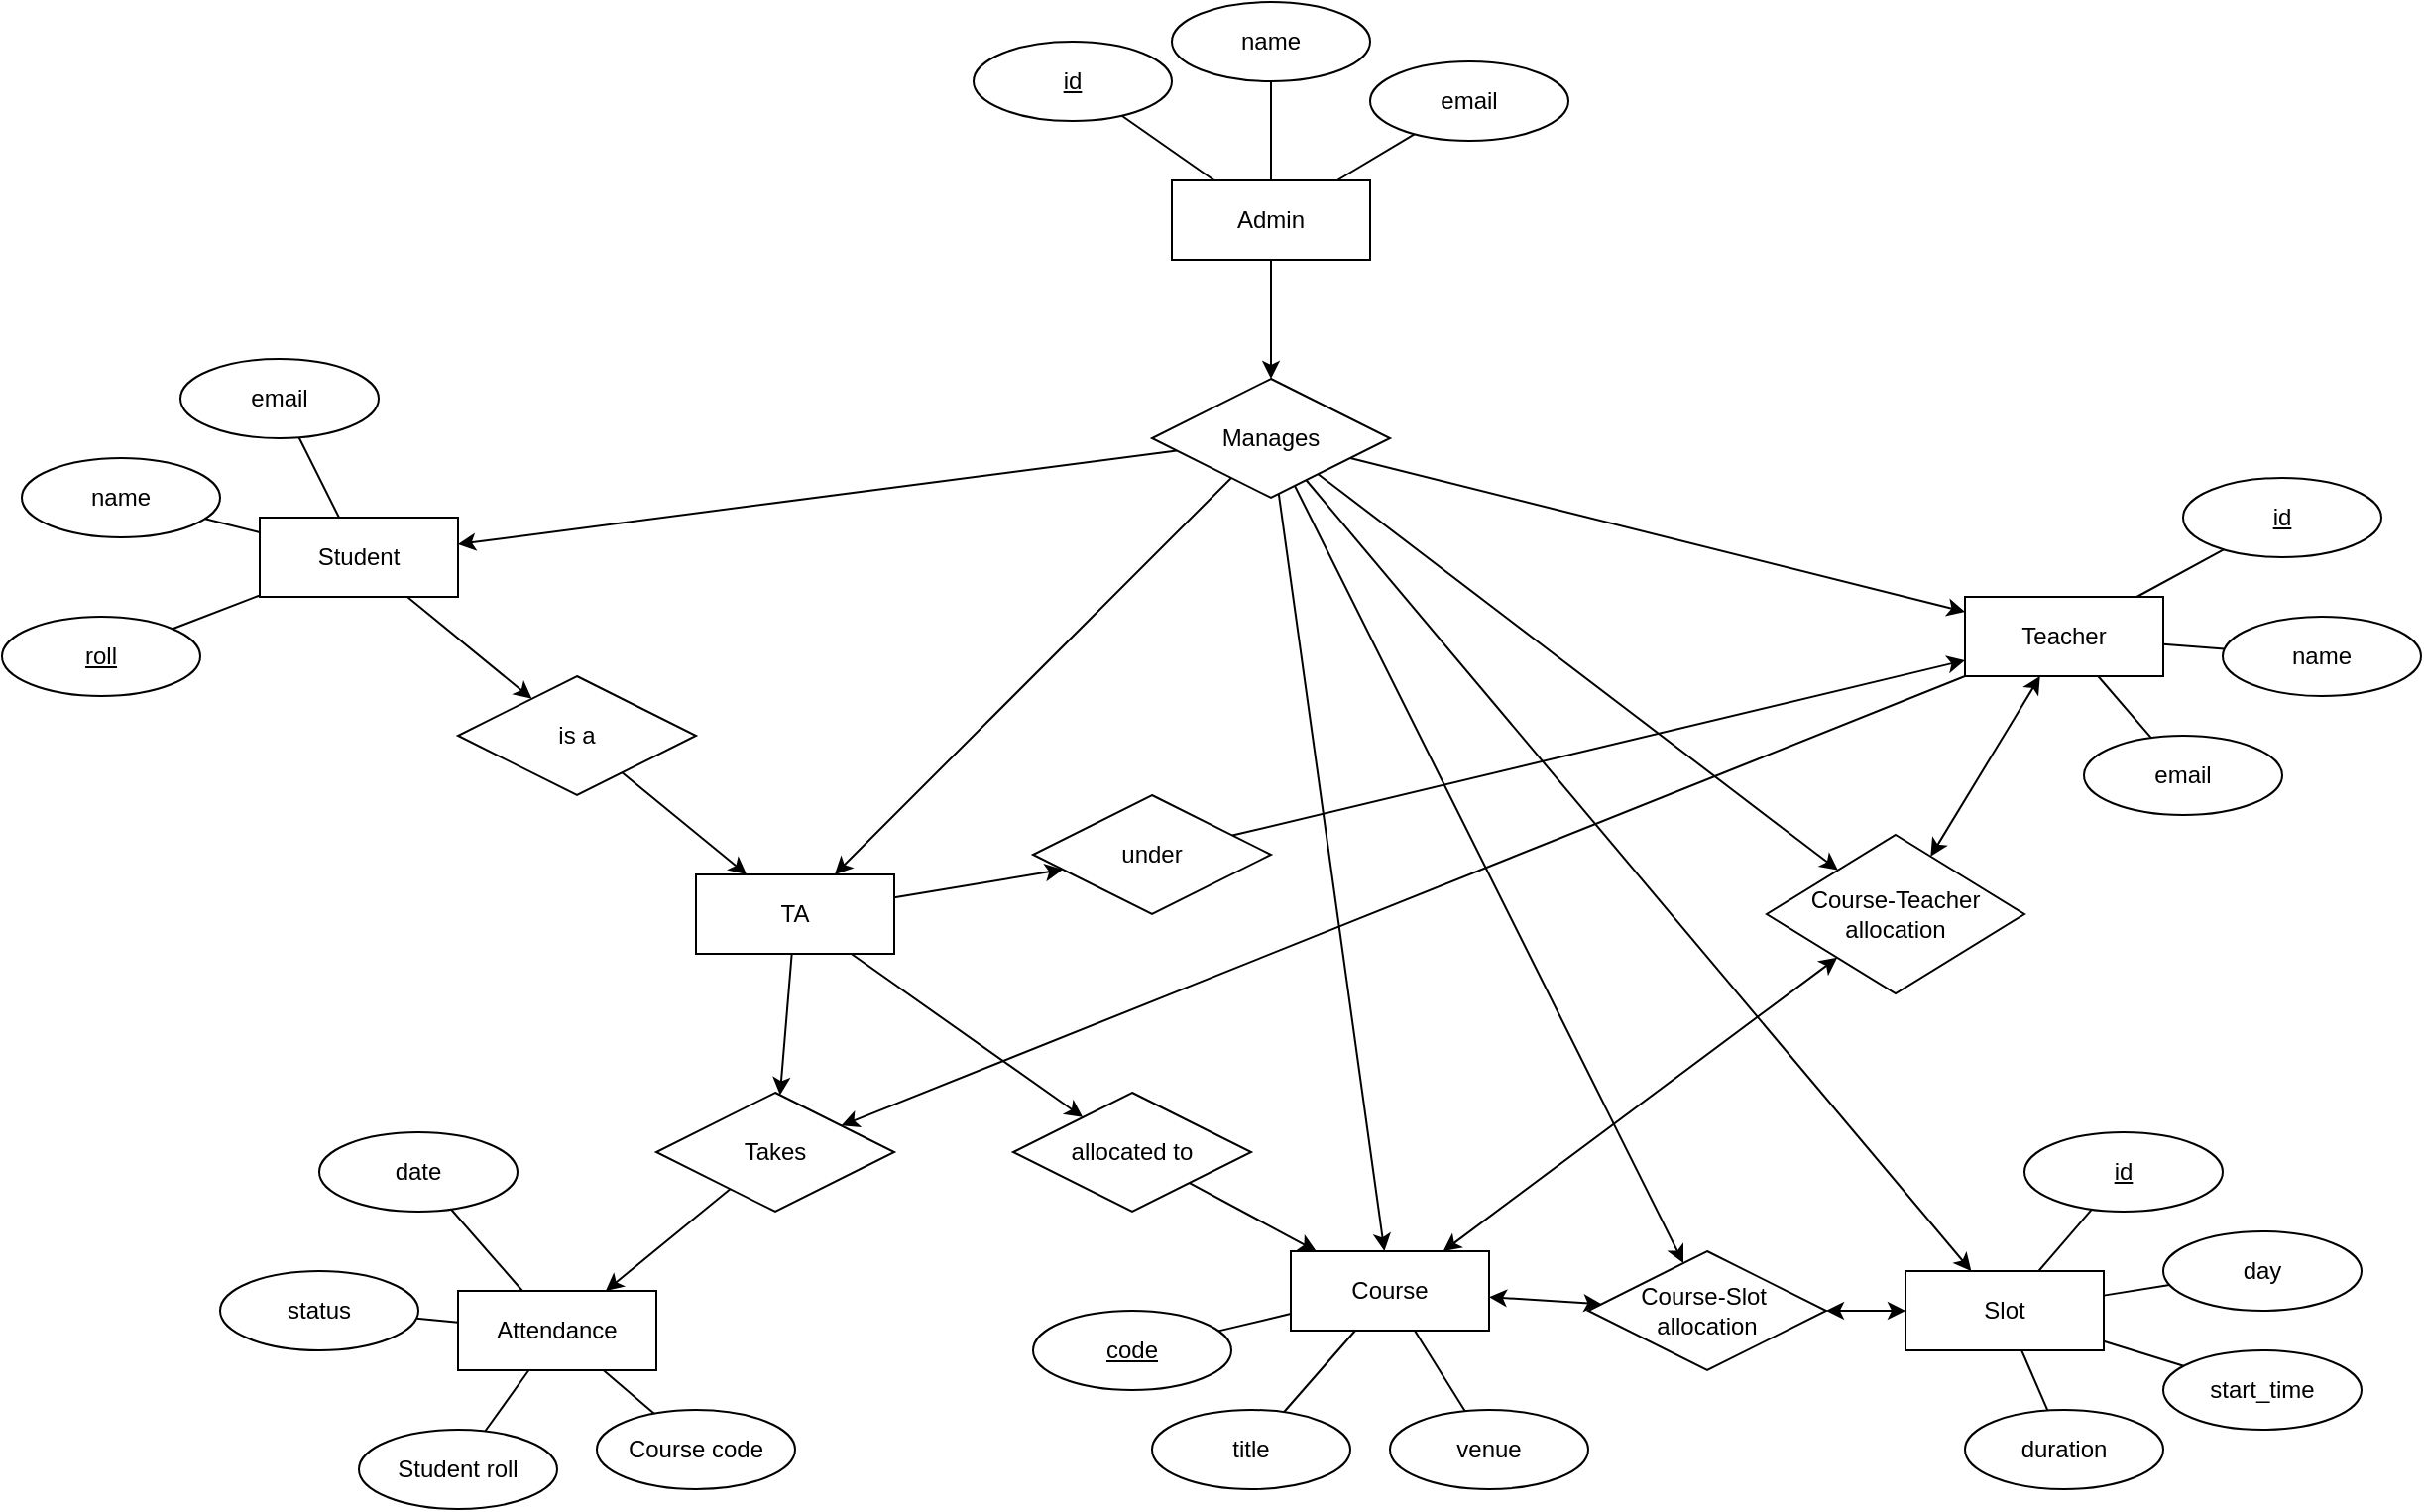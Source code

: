 <mxfile version="24.7.17" pages="4">
  <diagram id="UXm28Iad2eXcA0B2EQfo" name="ER-diagram">
    <mxGraphModel grid="1" page="1" gridSize="10" guides="1" tooltips="1" connect="1" arrows="1" fold="1" pageScale="1" pageWidth="827" pageHeight="1169" math="0" shadow="0">
      <root>
        <mxCell id="0" />
        <mxCell id="1" parent="0" />
        <mxCell id="gMCqn0ZKCh5q-1O-5gf9-12" style="edgeStyle=none;rounded=0;orthogonalLoop=1;jettySize=auto;html=1;endArrow=none;endFill=0;" edge="1" parent="1" source="gMCqn0ZKCh5q-1O-5gf9-14" target="gMCqn0ZKCh5q-1O-5gf9-16">
          <mxGeometry relative="1" as="geometry" />
        </mxCell>
        <mxCell id="gMCqn0ZKCh5q-1O-5gf9-13" style="edgeStyle=none;rounded=0;orthogonalLoop=1;jettySize=auto;html=1;endArrow=none;endFill=0;" edge="1" parent="1" source="gMCqn0ZKCh5q-1O-5gf9-14" target="gMCqn0ZKCh5q-1O-5gf9-15">
          <mxGeometry relative="1" as="geometry" />
        </mxCell>
        <mxCell id="xcv5vccEbGae1h9HTZoA-3" style="edgeStyle=none;rounded=0;orthogonalLoop=1;jettySize=auto;html=1;" edge="1" parent="1" source="gMCqn0ZKCh5q-1O-5gf9-14" target="xcv5vccEbGae1h9HTZoA-2">
          <mxGeometry relative="1" as="geometry" />
        </mxCell>
        <mxCell id="gMCqn0ZKCh5q-1O-5gf9-14" value="Student" style="whiteSpace=wrap;html=1;align=center;" vertex="1" parent="1">
          <mxGeometry x="-430" y="580" width="100" height="40" as="geometry" />
        </mxCell>
        <mxCell id="gMCqn0ZKCh5q-1O-5gf9-15" value="name" style="ellipse;whiteSpace=wrap;html=1;align=center;" vertex="1" parent="1">
          <mxGeometry x="-550" y="550" width="100" height="40" as="geometry" />
        </mxCell>
        <mxCell id="gMCqn0ZKCh5q-1O-5gf9-16" value="roll" style="ellipse;whiteSpace=wrap;html=1;align=center;fontStyle=4;" vertex="1" parent="1">
          <mxGeometry x="-560" y="630" width="100" height="40" as="geometry" />
        </mxCell>
        <mxCell id="gMCqn0ZKCh5q-1O-5gf9-17" style="edgeStyle=none;rounded=0;orthogonalLoop=1;jettySize=auto;html=1;endArrow=none;endFill=0;" edge="1" parent="1" source="gMCqn0ZKCh5q-1O-5gf9-19" target="gMCqn0ZKCh5q-1O-5gf9-21">
          <mxGeometry relative="1" as="geometry" />
        </mxCell>
        <mxCell id="gMCqn0ZKCh5q-1O-5gf9-18" style="edgeStyle=none;rounded=0;orthogonalLoop=1;jettySize=auto;html=1;endArrow=none;endFill=0;" edge="1" parent="1" source="gMCqn0ZKCh5q-1O-5gf9-19" target="gMCqn0ZKCh5q-1O-5gf9-20">
          <mxGeometry relative="1" as="geometry" />
        </mxCell>
        <mxCell id="xcv5vccEbGae1h9HTZoA-26" style="edgeStyle=none;rounded=0;orthogonalLoop=1;jettySize=auto;html=1;" edge="1" parent="1" source="gMCqn0ZKCh5q-1O-5gf9-19" target="hQcjmEB77UAn-aPjZXiU-1">
          <mxGeometry relative="1" as="geometry" />
        </mxCell>
        <mxCell id="gMCqn0ZKCh5q-1O-5gf9-19" value="Admin" style="whiteSpace=wrap;html=1;align=center;" vertex="1" parent="1">
          <mxGeometry x="30" y="410" width="100" height="40" as="geometry" />
        </mxCell>
        <mxCell id="gMCqn0ZKCh5q-1O-5gf9-20" value="name" style="ellipse;whiteSpace=wrap;html=1;align=center;" vertex="1" parent="1">
          <mxGeometry x="30" y="320" width="100" height="40" as="geometry" />
        </mxCell>
        <mxCell id="gMCqn0ZKCh5q-1O-5gf9-21" value="id" style="ellipse;whiteSpace=wrap;html=1;align=center;fontStyle=4;" vertex="1" parent="1">
          <mxGeometry x="-70" y="340" width="100" height="40" as="geometry" />
        </mxCell>
        <mxCell id="gMCqn0ZKCh5q-1O-5gf9-24" style="edgeStyle=none;rounded=0;orthogonalLoop=1;jettySize=auto;html=1;endArrow=none;endFill=0;" edge="1" parent="1" source="gMCqn0ZKCh5q-1O-5gf9-26" target="gMCqn0ZKCh5q-1O-5gf9-27">
          <mxGeometry relative="1" as="geometry" />
        </mxCell>
        <mxCell id="gMCqn0ZKCh5q-1O-5gf9-25" style="edgeStyle=none;rounded=0;orthogonalLoop=1;jettySize=auto;html=1;endArrow=none;endFill=0;" edge="1" parent="1" source="gMCqn0ZKCh5q-1O-5gf9-26" target="gMCqn0ZKCh5q-1O-5gf9-28">
          <mxGeometry relative="1" as="geometry" />
        </mxCell>
        <mxCell id="xcv5vccEbGae1h9HTZoA-22" style="edgeStyle=none;rounded=0;orthogonalLoop=1;jettySize=auto;html=1;" edge="1" parent="1" source="gMCqn0ZKCh5q-1O-5gf9-26" target="xcv5vccEbGae1h9HTZoA-20">
          <mxGeometry relative="1" as="geometry" />
        </mxCell>
        <mxCell id="gMCqn0ZKCh5q-1O-5gf9-26" value="Teacher" style="whiteSpace=wrap;html=1;align=center;" vertex="1" parent="1">
          <mxGeometry x="430" y="620" width="100" height="40" as="geometry" />
        </mxCell>
        <mxCell id="gMCqn0ZKCh5q-1O-5gf9-27" value="&lt;u&gt;id&lt;/u&gt;" style="ellipse;whiteSpace=wrap;html=1;align=center;" vertex="1" parent="1">
          <mxGeometry x="540" y="560" width="100" height="40" as="geometry" />
        </mxCell>
        <mxCell id="gMCqn0ZKCh5q-1O-5gf9-28" value="name" style="ellipse;whiteSpace=wrap;html=1;align=center;" vertex="1" parent="1">
          <mxGeometry x="560" y="630" width="100" height="40" as="geometry" />
        </mxCell>
        <mxCell id="gMCqn0ZKCh5q-1O-5gf9-33" style="edgeStyle=none;rounded=0;orthogonalLoop=1;jettySize=auto;html=1;endArrow=classic;endFill=1;startArrow=classic;startFill=1;" edge="1" parent="1" source="gMCqn0ZKCh5q-1O-5gf9-34" target="gMCqn0ZKCh5q-1O-5gf9-35">
          <mxGeometry relative="1" as="geometry" />
        </mxCell>
        <mxCell id="gMCqn0ZKCh5q-1O-5gf9-34" value="Course-Slot&amp;nbsp;&lt;div&gt;allocation&lt;/div&gt;" style="shape=rhombus;perimeter=rhombusPerimeter;whiteSpace=wrap;html=1;align=center;" vertex="1" parent="1">
          <mxGeometry x="240" y="950" width="120" height="60" as="geometry" />
        </mxCell>
        <mxCell id="gMCqn0ZKCh5q-1O-5gf9-35" value="Slot" style="whiteSpace=wrap;html=1;align=center;" vertex="1" parent="1">
          <mxGeometry x="400" y="960" width="100" height="40" as="geometry" />
        </mxCell>
        <mxCell id="gMCqn0ZKCh5q-1O-5gf9-36" style="edgeStyle=none;rounded=0;orthogonalLoop=1;jettySize=auto;html=1;endArrow=none;endFill=0;" edge="1" parent="1" source="gMCqn0ZKCh5q-1O-5gf9-37" target="gMCqn0ZKCh5q-1O-5gf9-35">
          <mxGeometry relative="1" as="geometry" />
        </mxCell>
        <mxCell id="gMCqn0ZKCh5q-1O-5gf9-37" value="day" style="ellipse;whiteSpace=wrap;html=1;align=center;" vertex="1" parent="1">
          <mxGeometry x="530" y="940" width="100" height="40" as="geometry" />
        </mxCell>
        <mxCell id="gMCqn0ZKCh5q-1O-5gf9-38" style="edgeStyle=none;rounded=0;orthogonalLoop=1;jettySize=auto;html=1;endArrow=none;endFill=0;" edge="1" parent="1" source="gMCqn0ZKCh5q-1O-5gf9-39" target="gMCqn0ZKCh5q-1O-5gf9-35">
          <mxGeometry relative="1" as="geometry" />
        </mxCell>
        <mxCell id="gMCqn0ZKCh5q-1O-5gf9-39" value="start_time" style="ellipse;whiteSpace=wrap;html=1;align=center;" vertex="1" parent="1">
          <mxGeometry x="530" y="1000" width="100" height="40" as="geometry" />
        </mxCell>
        <mxCell id="gMCqn0ZKCh5q-1O-5gf9-40" style="edgeStyle=none;rounded=0;orthogonalLoop=1;jettySize=auto;html=1;endArrow=none;endFill=0;" edge="1" parent="1" source="gMCqn0ZKCh5q-1O-5gf9-41" target="gMCqn0ZKCh5q-1O-5gf9-35">
          <mxGeometry relative="1" as="geometry" />
        </mxCell>
        <mxCell id="gMCqn0ZKCh5q-1O-5gf9-41" value="id" style="ellipse;whiteSpace=wrap;html=1;align=center;fontStyle=4;" vertex="1" parent="1">
          <mxGeometry x="460" y="890" width="100" height="40" as="geometry" />
        </mxCell>
        <mxCell id="gMCqn0ZKCh5q-1O-5gf9-42" style="edgeStyle=none;rounded=0;orthogonalLoop=1;jettySize=auto;html=1;endArrow=none;endFill=0;" edge="1" parent="1" source="gMCqn0ZKCh5q-1O-5gf9-43" target="gMCqn0ZKCh5q-1O-5gf9-35">
          <mxGeometry relative="1" as="geometry" />
        </mxCell>
        <mxCell id="gMCqn0ZKCh5q-1O-5gf9-43" value="duration" style="ellipse;whiteSpace=wrap;html=1;align=center;" vertex="1" parent="1">
          <mxGeometry x="430" y="1030" width="100" height="40" as="geometry" />
        </mxCell>
        <mxCell id="gMCqn0ZKCh5q-1O-5gf9-44" style="edgeStyle=none;rounded=0;orthogonalLoop=1;jettySize=auto;html=1;endArrow=classic;endFill=1;startArrow=classic;startFill=1;" edge="1" parent="1" source="gMCqn0ZKCh5q-1O-5gf9-46" target="gMCqn0ZKCh5q-1O-5gf9-34">
          <mxGeometry relative="1" as="geometry" />
        </mxCell>
        <mxCell id="gMCqn0ZKCh5q-1O-5gf9-45" style="edgeStyle=none;rounded=0;orthogonalLoop=1;jettySize=auto;html=1;endArrow=classic;endFill=1;startArrow=classic;startFill=1;" edge="1" parent="1" source="gMCqn0ZKCh5q-1O-5gf9-46" target="gMCqn0ZKCh5q-1O-5gf9-58">
          <mxGeometry relative="1" as="geometry" />
        </mxCell>
        <mxCell id="gMCqn0ZKCh5q-1O-5gf9-46" value="Course" style="whiteSpace=wrap;html=1;align=center;" vertex="1" parent="1">
          <mxGeometry x="90" y="950" width="100" height="40" as="geometry" />
        </mxCell>
        <mxCell id="gMCqn0ZKCh5q-1O-5gf9-47" style="edgeStyle=none;rounded=0;orthogonalLoop=1;jettySize=auto;html=1;endArrow=none;endFill=0;" edge="1" parent="1" source="gMCqn0ZKCh5q-1O-5gf9-48" target="gMCqn0ZKCh5q-1O-5gf9-46">
          <mxGeometry relative="1" as="geometry" />
        </mxCell>
        <mxCell id="gMCqn0ZKCh5q-1O-5gf9-48" value="&lt;u&gt;code&lt;/u&gt;" style="ellipse;whiteSpace=wrap;html=1;align=center;" vertex="1" parent="1">
          <mxGeometry x="-40" y="980" width="100" height="40" as="geometry" />
        </mxCell>
        <mxCell id="gMCqn0ZKCh5q-1O-5gf9-49" style="edgeStyle=none;rounded=0;orthogonalLoop=1;jettySize=auto;html=1;endArrow=none;endFill=0;" edge="1" parent="1" source="gMCqn0ZKCh5q-1O-5gf9-50" target="gMCqn0ZKCh5q-1O-5gf9-46">
          <mxGeometry relative="1" as="geometry" />
        </mxCell>
        <mxCell id="gMCqn0ZKCh5q-1O-5gf9-50" value="title" style="ellipse;whiteSpace=wrap;html=1;align=center;" vertex="1" parent="1">
          <mxGeometry x="20" y="1030" width="100" height="40" as="geometry" />
        </mxCell>
        <mxCell id="gMCqn0ZKCh5q-1O-5gf9-55" style="edgeStyle=none;rounded=0;orthogonalLoop=1;jettySize=auto;html=1;endArrow=none;endFill=0;" edge="1" parent="1" source="gMCqn0ZKCh5q-1O-5gf9-56" target="gMCqn0ZKCh5q-1O-5gf9-46">
          <mxGeometry relative="1" as="geometry" />
        </mxCell>
        <mxCell id="gMCqn0ZKCh5q-1O-5gf9-56" value="venue" style="ellipse;whiteSpace=wrap;html=1;align=center;" vertex="1" parent="1">
          <mxGeometry x="140" y="1030" width="100" height="40" as="geometry" />
        </mxCell>
        <mxCell id="gMCqn0ZKCh5q-1O-5gf9-57" style="edgeStyle=none;rounded=0;orthogonalLoop=1;jettySize=auto;html=1;endArrow=classic;endFill=1;startArrow=classic;startFill=1;" edge="1" parent="1" source="gMCqn0ZKCh5q-1O-5gf9-58" target="gMCqn0ZKCh5q-1O-5gf9-26">
          <mxGeometry relative="1" as="geometry" />
        </mxCell>
        <mxCell id="gMCqn0ZKCh5q-1O-5gf9-58" value="Course-Teacher&lt;div&gt;allocation&lt;/div&gt;" style="shape=rhombus;perimeter=rhombusPerimeter;whiteSpace=wrap;html=1;align=center;" vertex="1" parent="1">
          <mxGeometry x="330" y="740" width="130" height="80" as="geometry" />
        </mxCell>
        <mxCell id="xcv5vccEbGae1h9HTZoA-13" style="edgeStyle=none;rounded=0;orthogonalLoop=1;jettySize=auto;html=1;endArrow=none;endFill=0;" edge="1" parent="1" source="gMCqn0ZKCh5q-1O-5gf9-64" target="xcv5vccEbGae1h9HTZoA-11">
          <mxGeometry relative="1" as="geometry" />
        </mxCell>
        <mxCell id="gMCqn0ZKCh5q-1O-5gf9-64" value="date" style="ellipse;whiteSpace=wrap;html=1;align=center;" vertex="1" parent="1">
          <mxGeometry x="-400" y="890" width="100" height="40" as="geometry" />
        </mxCell>
        <mxCell id="xcv5vccEbGae1h9HTZoA-14" style="edgeStyle=none;rounded=0;orthogonalLoop=1;jettySize=auto;html=1;endArrow=none;endFill=0;" edge="1" parent="1" source="gMCqn0ZKCh5q-1O-5gf9-66" target="xcv5vccEbGae1h9HTZoA-11">
          <mxGeometry relative="1" as="geometry" />
        </mxCell>
        <mxCell id="gMCqn0ZKCh5q-1O-5gf9-66" value="status" style="ellipse;whiteSpace=wrap;html=1;align=center;" vertex="1" parent="1">
          <mxGeometry x="-450" y="960" width="100" height="40" as="geometry" />
        </mxCell>
        <mxCell id="xcv5vccEbGae1h9HTZoA-27" style="edgeStyle=none;rounded=0;orthogonalLoop=1;jettySize=auto;html=1;" edge="1" parent="1" source="hQcjmEB77UAn-aPjZXiU-1" target="xcv5vccEbGae1h9HTZoA-1">
          <mxGeometry relative="1" as="geometry" />
        </mxCell>
        <mxCell id="xcv5vccEbGae1h9HTZoA-28" style="edgeStyle=none;rounded=0;orthogonalLoop=1;jettySize=auto;html=1;" edge="1" parent="1" source="hQcjmEB77UAn-aPjZXiU-1" target="gMCqn0ZKCh5q-1O-5gf9-26">
          <mxGeometry relative="1" as="geometry" />
        </mxCell>
        <mxCell id="xcv5vccEbGae1h9HTZoA-29" style="edgeStyle=none;rounded=0;orthogonalLoop=1;jettySize=auto;html=1;" edge="1" parent="1" source="hQcjmEB77UAn-aPjZXiU-1" target="gMCqn0ZKCh5q-1O-5gf9-46">
          <mxGeometry relative="1" as="geometry" />
        </mxCell>
        <mxCell id="xcv5vccEbGae1h9HTZoA-30" style="edgeStyle=none;rounded=0;orthogonalLoop=1;jettySize=auto;html=1;" edge="1" parent="1" source="hQcjmEB77UAn-aPjZXiU-1" target="gMCqn0ZKCh5q-1O-5gf9-58">
          <mxGeometry relative="1" as="geometry" />
        </mxCell>
        <mxCell id="xcv5vccEbGae1h9HTZoA-31" style="edgeStyle=none;rounded=0;orthogonalLoop=1;jettySize=auto;html=1;" edge="1" parent="1" source="hQcjmEB77UAn-aPjZXiU-1" target="gMCqn0ZKCh5q-1O-5gf9-34">
          <mxGeometry relative="1" as="geometry" />
        </mxCell>
        <mxCell id="xcv5vccEbGae1h9HTZoA-45" style="edgeStyle=none;rounded=0;orthogonalLoop=1;jettySize=auto;html=1;" edge="1" parent="1" source="hQcjmEB77UAn-aPjZXiU-1" target="gMCqn0ZKCh5q-1O-5gf9-14">
          <mxGeometry relative="1" as="geometry" />
        </mxCell>
        <mxCell id="a3zLzVwmmIowsQ7S3fDf-1" style="edgeStyle=none;rounded=0;orthogonalLoop=1;jettySize=auto;html=1;" edge="1" parent="1" source="hQcjmEB77UAn-aPjZXiU-1" target="gMCqn0ZKCh5q-1O-5gf9-35">
          <mxGeometry relative="1" as="geometry" />
        </mxCell>
        <mxCell id="hQcjmEB77UAn-aPjZXiU-1" value="Manages" style="shape=rhombus;perimeter=rhombusPerimeter;whiteSpace=wrap;html=1;align=center;" vertex="1" parent="1">
          <mxGeometry x="20" y="510" width="120" height="60" as="geometry" />
        </mxCell>
        <mxCell id="hQcjmEB77UAn-aPjZXiU-13" style="edgeStyle=none;rounded=0;orthogonalLoop=1;jettySize=auto;html=1;endArrow=none;endFill=0;" edge="1" parent="1" source="hQcjmEB77UAn-aPjZXiU-12" target="gMCqn0ZKCh5q-1O-5gf9-14">
          <mxGeometry relative="1" as="geometry" />
        </mxCell>
        <mxCell id="hQcjmEB77UAn-aPjZXiU-12" value="email" style="ellipse;whiteSpace=wrap;html=1;align=center;" vertex="1" parent="1">
          <mxGeometry x="-470" y="500" width="100" height="40" as="geometry" />
        </mxCell>
        <mxCell id="hQcjmEB77UAn-aPjZXiU-15" style="edgeStyle=none;rounded=0;orthogonalLoop=1;jettySize=auto;html=1;endArrow=none;endFill=0;" edge="1" parent="1" source="hQcjmEB77UAn-aPjZXiU-14" target="gMCqn0ZKCh5q-1O-5gf9-19">
          <mxGeometry relative="1" as="geometry" />
        </mxCell>
        <mxCell id="hQcjmEB77UAn-aPjZXiU-14" value="email" style="ellipse;whiteSpace=wrap;html=1;align=center;" vertex="1" parent="1">
          <mxGeometry x="130" y="350" width="100" height="40" as="geometry" />
        </mxCell>
        <mxCell id="hQcjmEB77UAn-aPjZXiU-18" style="edgeStyle=none;rounded=0;orthogonalLoop=1;jettySize=auto;html=1;endArrow=none;endFill=0;" edge="1" parent="1" source="hQcjmEB77UAn-aPjZXiU-16" target="gMCqn0ZKCh5q-1O-5gf9-26">
          <mxGeometry relative="1" as="geometry" />
        </mxCell>
        <mxCell id="hQcjmEB77UAn-aPjZXiU-16" value="email" style="ellipse;whiteSpace=wrap;html=1;align=center;" vertex="1" parent="1">
          <mxGeometry x="490" y="690" width="100" height="40" as="geometry" />
        </mxCell>
        <mxCell id="xcv5vccEbGae1h9HTZoA-6" style="edgeStyle=none;rounded=0;orthogonalLoop=1;jettySize=auto;html=1;" edge="1" parent="1" source="xcv5vccEbGae1h9HTZoA-1" target="xcv5vccEbGae1h9HTZoA-5">
          <mxGeometry relative="1" as="geometry" />
        </mxCell>
        <mxCell id="xcv5vccEbGae1h9HTZoA-9" style="edgeStyle=none;rounded=0;orthogonalLoop=1;jettySize=auto;html=1;" edge="1" parent="1" source="xcv5vccEbGae1h9HTZoA-1" target="xcv5vccEbGae1h9HTZoA-8">
          <mxGeometry relative="1" as="geometry" />
        </mxCell>
        <mxCell id="xcv5vccEbGae1h9HTZoA-24" style="edgeStyle=none;rounded=0;orthogonalLoop=1;jettySize=auto;html=1;" edge="1" parent="1" source="xcv5vccEbGae1h9HTZoA-1" target="xcv5vccEbGae1h9HTZoA-20">
          <mxGeometry relative="1" as="geometry" />
        </mxCell>
        <mxCell id="xcv5vccEbGae1h9HTZoA-1" value="TA" style="whiteSpace=wrap;html=1;align=center;" vertex="1" parent="1">
          <mxGeometry x="-210" y="760" width="100" height="40" as="geometry" />
        </mxCell>
        <mxCell id="xcv5vccEbGae1h9HTZoA-4" style="edgeStyle=none;rounded=0;orthogonalLoop=1;jettySize=auto;html=1;" edge="1" parent="1" source="xcv5vccEbGae1h9HTZoA-2" target="xcv5vccEbGae1h9HTZoA-1">
          <mxGeometry relative="1" as="geometry" />
        </mxCell>
        <mxCell id="xcv5vccEbGae1h9HTZoA-2" value="is a" style="shape=rhombus;perimeter=rhombusPerimeter;whiteSpace=wrap;html=1;align=center;" vertex="1" parent="1">
          <mxGeometry x="-330" y="660" width="120" height="60" as="geometry" />
        </mxCell>
        <mxCell id="xcv5vccEbGae1h9HTZoA-7" style="edgeStyle=none;rounded=0;orthogonalLoop=1;jettySize=auto;html=1;" edge="1" parent="1" source="xcv5vccEbGae1h9HTZoA-5" target="gMCqn0ZKCh5q-1O-5gf9-46">
          <mxGeometry relative="1" as="geometry" />
        </mxCell>
        <mxCell id="xcv5vccEbGae1h9HTZoA-5" value="allocated to" style="shape=rhombus;perimeter=rhombusPerimeter;whiteSpace=wrap;html=1;align=center;" vertex="1" parent="1">
          <mxGeometry x="-50" y="870" width="120" height="60" as="geometry" />
        </mxCell>
        <mxCell id="xcv5vccEbGae1h9HTZoA-10" style="edgeStyle=none;rounded=0;orthogonalLoop=1;jettySize=auto;html=1;" edge="1" parent="1" source="xcv5vccEbGae1h9HTZoA-8" target="gMCqn0ZKCh5q-1O-5gf9-26">
          <mxGeometry relative="1" as="geometry" />
        </mxCell>
        <mxCell id="xcv5vccEbGae1h9HTZoA-8" value="under" style="shape=rhombus;perimeter=rhombusPerimeter;whiteSpace=wrap;html=1;align=center;" vertex="1" parent="1">
          <mxGeometry x="-40" y="720" width="120" height="60" as="geometry" />
        </mxCell>
        <mxCell id="xcv5vccEbGae1h9HTZoA-11" value="Attendance" style="whiteSpace=wrap;html=1;align=center;" vertex="1" parent="1">
          <mxGeometry x="-330" y="970" width="100" height="40" as="geometry" />
        </mxCell>
        <mxCell id="xcv5vccEbGae1h9HTZoA-18" style="edgeStyle=none;rounded=0;orthogonalLoop=1;jettySize=auto;html=1;endArrow=none;endFill=0;" edge="1" parent="1" source="xcv5vccEbGae1h9HTZoA-16" target="xcv5vccEbGae1h9HTZoA-11">
          <mxGeometry relative="1" as="geometry" />
        </mxCell>
        <mxCell id="xcv5vccEbGae1h9HTZoA-16" value="Student roll" style="ellipse;whiteSpace=wrap;html=1;align=center;" vertex="1" parent="1">
          <mxGeometry x="-380" y="1040" width="100" height="40" as="geometry" />
        </mxCell>
        <mxCell id="xcv5vccEbGae1h9HTZoA-19" style="edgeStyle=none;rounded=0;orthogonalLoop=1;jettySize=auto;html=1;endArrow=none;endFill=0;" edge="1" parent="1" source="xcv5vccEbGae1h9HTZoA-17" target="xcv5vccEbGae1h9HTZoA-11">
          <mxGeometry relative="1" as="geometry" />
        </mxCell>
        <mxCell id="xcv5vccEbGae1h9HTZoA-17" value="Course code" style="ellipse;whiteSpace=wrap;html=1;align=center;" vertex="1" parent="1">
          <mxGeometry x="-260" y="1030" width="100" height="40" as="geometry" />
        </mxCell>
        <mxCell id="xcv5vccEbGae1h9HTZoA-23" style="edgeStyle=none;rounded=0;orthogonalLoop=1;jettySize=auto;html=1;" edge="1" parent="1" source="xcv5vccEbGae1h9HTZoA-20" target="xcv5vccEbGae1h9HTZoA-11">
          <mxGeometry relative="1" as="geometry" />
        </mxCell>
        <mxCell id="xcv5vccEbGae1h9HTZoA-20" value="Takes" style="shape=rhombus;perimeter=rhombusPerimeter;whiteSpace=wrap;html=1;align=center;" vertex="1" parent="1">
          <mxGeometry x="-230" y="870" width="120" height="60" as="geometry" />
        </mxCell>
      </root>
    </mxGraphModel>
  </diagram>
  <diagram id="aZmfU6hKhAqIojmSxbfV" name="Tables and Relationships">
    <mxGraphModel grid="1" page="1" gridSize="10" guides="1" tooltips="1" connect="1" arrows="1" fold="1" pageScale="1" pageWidth="827" pageHeight="1169" math="0" shadow="0">
      <root>
        <mxCell id="0" />
        <mxCell id="1" parent="0" />
        <mxCell id="DrxU2fnHpQ_wCjhpFO4v-2" value="Instructor(id*, name)" style="text;html=1;align=center;verticalAlign=middle;resizable=0;points=[];autosize=1;strokeColor=#9673a6;fillColor=#e1d5e7;" vertex="1" parent="1">
          <mxGeometry x="810" y="80" width="130" height="30" as="geometry" />
        </mxCell>
        <mxCell id="DrxU2fnHpQ_wCjhpFO4v-1" value="Student(roll*, name)" style="text;html=1;align=center;verticalAlign=middle;resizable=0;points=[];autosize=1;strokeColor=#9673a6;fillColor=#e1d5e7;" vertex="1" parent="1">
          <mxGeometry x="60" y="80" width="130" height="30" as="geometry" />
        </mxCell>
        <mxCell id="DrxU2fnHpQ_wCjhpFO4v-3" value="Admin(id*, name)" style="text;html=1;align=center;verticalAlign=middle;resizable=0;points=[];autosize=1;strokeColor=#9673a6;fillColor=#e1d5e7;" vertex="1" parent="1">
          <mxGeometry x="470" width="120" height="30" as="geometry" />
        </mxCell>
        <mxCell id="DrxU2fnHpQ_wCjhpFO4v-4" value="Course(code*, name, credits, type, venue)" style="text;html=1;align=center;verticalAlign=middle;resizable=0;points=[];autosize=1;strokeColor=#9673a6;fillColor=#e1d5e7;" vertex="1" parent="1">
          <mxGeometry x="250" y="80" width="250" height="30" as="geometry" />
        </mxCell>
        <mxCell id="DrxU2fnHpQ_wCjhpFO4v-16" style="edgeStyle=none;rounded=0;orthogonalLoop=1;jettySize=auto;html=1;exitX=0.808;exitY=0.009;exitDx=0;exitDy=0;exitPerimeter=0;entryX=0.189;entryY=0.962;entryDx=0;entryDy=0;entryPerimeter=0;" edge="1" parent="1" source="DrxU2fnHpQ_wCjhpFO4v-9" target="DrxU2fnHpQ_wCjhpFO4v-10">
          <mxGeometry relative="1" as="geometry" />
        </mxCell>
        <mxCell id="DrxU2fnHpQ_wCjhpFO4v-9" value="Course-Slot(Course.code, Slot.id)" style="text;html=1;align=center;verticalAlign=middle;resizable=0;points=[];autosize=1;strokeColor=#9673a6;fillColor=#e1d5e7;" vertex="1" parent="1">
          <mxGeometry x="430" y="180" width="200" height="30" as="geometry" />
        </mxCell>
        <mxCell id="DrxU2fnHpQ_wCjhpFO4v-10" value="Slot(id*, day, start_time, duration)" style="text;html=1;align=center;verticalAlign=middle;resizable=0;points=[];autosize=1;strokeColor=#9673a6;fillColor=#e1d5e7;" vertex="1" parent="1">
          <mxGeometry x="540" y="80" width="200" height="30" as="geometry" />
        </mxCell>
        <mxCell id="DrxU2fnHpQ_wCjhpFO4v-19" style="edgeStyle=orthogonalEdgeStyle;curved=1;rounded=0;orthogonalLoop=1;jettySize=auto;html=1;entryX=0.265;entryY=0.964;entryDx=0;entryDy=0;entryPerimeter=0;" edge="1" parent="1" source="DrxU2fnHpQ_wCjhpFO4v-11" target="DrxU2fnHpQ_wCjhpFO4v-4">
          <mxGeometry relative="1" as="geometry">
            <mxPoint x="310" y="120" as="targetPoint" />
            <Array as="points">
              <mxPoint x="580" y="230" />
              <mxPoint x="316" y="230" />
            </Array>
          </mxGeometry>
        </mxCell>
        <mxCell id="DrxU2fnHpQ_wCjhpFO4v-11" value="Course-Instructor(Course.code, Instructor,id)" style="text;html=1;align=center;verticalAlign=middle;resizable=0;points=[];autosize=1;strokeColor=#9673a6;fillColor=#e1d5e7;" vertex="1" parent="1">
          <mxGeometry x="450" y="290" width="260" height="30" as="geometry" />
        </mxCell>
        <mxCell id="DrxU2fnHpQ_wCjhpFO4v-12" value="TA(Student.roll, Course.code)" style="text;html=1;align=center;verticalAlign=middle;resizable=0;points=[];autosize=1;strokeColor=#9673a6;fillColor=#e1d5e7;" vertex="1" parent="1">
          <mxGeometry x="150" y="190" width="180" height="30" as="geometry" />
        </mxCell>
        <mxCell id="DrxU2fnHpQ_wCjhpFO4v-13" style="edgeStyle=none;rounded=0;orthogonalLoop=1;jettySize=auto;html=1;entryX=0.367;entryY=0.939;entryDx=0;entryDy=0;entryPerimeter=0;exitX=0.344;exitY=0.009;exitDx=0;exitDy=0;exitPerimeter=0;curved=0;strokeColor=default;" edge="1" parent="1" source="DrxU2fnHpQ_wCjhpFO4v-12" target="DrxU2fnHpQ_wCjhpFO4v-1">
          <mxGeometry relative="1" as="geometry" />
        </mxCell>
        <mxCell id="DrxU2fnHpQ_wCjhpFO4v-14" style="edgeStyle=none;rounded=0;orthogonalLoop=1;jettySize=auto;html=1;entryX=0.243;entryY=0.92;entryDx=0;entryDy=0;entryPerimeter=0;exitX=0.615;exitY=0.024;exitDx=0;exitDy=0;exitPerimeter=0;" edge="1" parent="1" source="DrxU2fnHpQ_wCjhpFO4v-12" target="DrxU2fnHpQ_wCjhpFO4v-4">
          <mxGeometry relative="1" as="geometry" />
        </mxCell>
        <mxCell id="DrxU2fnHpQ_wCjhpFO4v-15" style="edgeStyle=none;rounded=0;orthogonalLoop=1;jettySize=auto;html=1;entryX=0.274;entryY=0.931;entryDx=0;entryDy=0;entryPerimeter=0;exitX=0.46;exitY=0.071;exitDx=0;exitDy=0;exitPerimeter=0;" edge="1" parent="1" source="DrxU2fnHpQ_wCjhpFO4v-9" target="DrxU2fnHpQ_wCjhpFO4v-4">
          <mxGeometry relative="1" as="geometry" />
        </mxCell>
        <mxCell id="DrxU2fnHpQ_wCjhpFO4v-17" style="edgeStyle=none;rounded=0;orthogonalLoop=1;jettySize=auto;html=1;entryX=0.517;entryY=1.045;entryDx=0;entryDy=0;entryPerimeter=0;exitX=0.706;exitY=0.011;exitDx=0;exitDy=0;exitPerimeter=0;" edge="1" parent="1" source="DrxU2fnHpQ_wCjhpFO4v-11" target="DrxU2fnHpQ_wCjhpFO4v-2">
          <mxGeometry relative="1" as="geometry" />
        </mxCell>
        <mxCell id="ezdj40X-_xkWQXysLPTe-1" value="Attendance(Student.roll, Course.code, date, status)&amp;nbsp;" style="text;html=1;align=center;verticalAlign=middle;resizable=0;points=[];autosize=1;strokeColor=#9673a6;fillColor=#e1d5e7;" vertex="1" parent="1">
          <mxGeometry x="-20" y="290" width="300" height="30" as="geometry" />
        </mxCell>
        <mxCell id="MV0qqRyAMuuYv8loY9TE-7" style="edgeStyle=none;rounded=0;orthogonalLoop=1;jettySize=auto;html=1;entryX=0.358;entryY=0.883;entryDx=0;entryDy=0;entryPerimeter=0;exitX=0.271;exitY=0.067;exitDx=0;exitDy=0;exitPerimeter=0;" edge="1" parent="1" source="ezdj40X-_xkWQXysLPTe-1" target="DrxU2fnHpQ_wCjhpFO4v-1">
          <mxGeometry relative="1" as="geometry" />
        </mxCell>
        <mxCell id="MV0qqRyAMuuYv8loY9TE-8" style="edgeStyle=orthogonalEdgeStyle;rounded=0;orthogonalLoop=1;jettySize=auto;html=1;entryX=0.267;entryY=0.9;entryDx=0;entryDy=0;entryPerimeter=0;curved=1;" edge="1" parent="1" source="ezdj40X-_xkWQXysLPTe-1" target="DrxU2fnHpQ_wCjhpFO4v-4">
          <mxGeometry relative="1" as="geometry">
            <Array as="points">
              <mxPoint x="130" y="150" />
              <mxPoint x="317" y="150" />
            </Array>
          </mxGeometry>
        </mxCell>
      </root>
    </mxGraphModel>
  </diagram>
  <diagram id="1b7Vs0xkP5dX_UlJRibz" name="ER diagram old 1">
    <mxGraphModel grid="1" page="1" gridSize="10" guides="1" tooltips="1" connect="1" arrows="1" fold="1" pageScale="1" pageWidth="827" pageHeight="1169" math="0" shadow="0">
      <root>
        <mxCell id="0" />
        <mxCell id="1" parent="0" />
        <mxCell id="PN0choiJn-XdrMSy77ti-1" style="edgeStyle=none;rounded=0;orthogonalLoop=1;jettySize=auto;html=1;entryX=0;entryY=0.5;entryDx=0;entryDy=0;" edge="1" parent="1" source="PN0choiJn-XdrMSy77ti-2" target="PN0choiJn-XdrMSy77ti-8">
          <mxGeometry relative="1" as="geometry" />
        </mxCell>
        <mxCell id="PN0choiJn-XdrMSy77ti-2" value="Student" style="rounded=0;whiteSpace=wrap;html=1;" vertex="1" parent="1">
          <mxGeometry x="510" y="550" width="120" height="60" as="geometry" />
        </mxCell>
        <mxCell id="PN0choiJn-XdrMSy77ti-3" style="rounded=0;orthogonalLoop=1;jettySize=auto;html=1;" edge="1" parent="1" source="PN0choiJn-XdrMSy77ti-4" target="PN0choiJn-XdrMSy77ti-2">
          <mxGeometry relative="1" as="geometry" />
        </mxCell>
        <mxCell id="PN0choiJn-XdrMSy77ti-4" value="&lt;u&gt;Roll_no&lt;/u&gt;" style="ellipse;whiteSpace=wrap;html=1;" vertex="1" parent="1">
          <mxGeometry x="430" y="410" width="120" height="80" as="geometry" />
        </mxCell>
        <mxCell id="PN0choiJn-XdrMSy77ti-5" style="rounded=0;orthogonalLoop=1;jettySize=auto;html=1;entryX=0.5;entryY=0;entryDx=0;entryDy=0;" edge="1" parent="1" source="PN0choiJn-XdrMSy77ti-6" target="PN0choiJn-XdrMSy77ti-2">
          <mxGeometry relative="1" as="geometry" />
        </mxCell>
        <mxCell id="PN0choiJn-XdrMSy77ti-6" value="Name" style="ellipse;whiteSpace=wrap;html=1;" vertex="1" parent="1">
          <mxGeometry x="590" y="410" width="120" height="80" as="geometry" />
        </mxCell>
        <mxCell id="PN0choiJn-XdrMSy77ti-7" style="edgeStyle=none;rounded=0;orthogonalLoop=1;jettySize=auto;html=1;entryX=0;entryY=0.5;entryDx=0;entryDy=0;" edge="1" parent="1" source="PN0choiJn-XdrMSy77ti-8" target="PN0choiJn-XdrMSy77ti-9">
          <mxGeometry relative="1" as="geometry" />
        </mxCell>
        <mxCell id="PN0choiJn-XdrMSy77ti-8" value="Enrolls to" style="rhombus;whiteSpace=wrap;html=1;" vertex="1" parent="1">
          <mxGeometry x="760" y="540" width="110" height="80" as="geometry" />
        </mxCell>
        <mxCell id="PN0choiJn-XdrMSy77ti-9" value="Course" style="rounded=0;whiteSpace=wrap;html=1;" vertex="1" parent="1">
          <mxGeometry x="1000" y="550" width="120" height="60" as="geometry" />
        </mxCell>
        <mxCell id="PN0choiJn-XdrMSy77ti-10" style="edgeStyle=none;rounded=0;orthogonalLoop=1;jettySize=auto;html=1;entryX=0.25;entryY=0;entryDx=0;entryDy=0;" edge="1" parent="1" source="PN0choiJn-XdrMSy77ti-11" target="PN0choiJn-XdrMSy77ti-9">
          <mxGeometry relative="1" as="geometry" />
        </mxCell>
        <mxCell id="PN0choiJn-XdrMSy77ti-11" value="&lt;u&gt;Code&lt;/u&gt;" style="ellipse;whiteSpace=wrap;html=1;" vertex="1" parent="1">
          <mxGeometry x="850" y="410" width="120" height="80" as="geometry" />
        </mxCell>
        <mxCell id="PN0choiJn-XdrMSy77ti-12" style="edgeStyle=none;rounded=0;orthogonalLoop=1;jettySize=auto;html=1;entryX=0.5;entryY=0;entryDx=0;entryDy=0;" edge="1" parent="1" source="PN0choiJn-XdrMSy77ti-13" target="PN0choiJn-XdrMSy77ti-9">
          <mxGeometry relative="1" as="geometry" />
        </mxCell>
        <mxCell id="PN0choiJn-XdrMSy77ti-13" value="Name" style="ellipse;whiteSpace=wrap;html=1;" vertex="1" parent="1">
          <mxGeometry x="1000" y="410" width="120" height="80" as="geometry" />
        </mxCell>
        <mxCell id="PN0choiJn-XdrMSy77ti-14" style="edgeStyle=none;rounded=0;orthogonalLoop=1;jettySize=auto;html=1;entryX=0.75;entryY=0;entryDx=0;entryDy=0;" edge="1" parent="1" source="PN0choiJn-XdrMSy77ti-15" target="PN0choiJn-XdrMSy77ti-9">
          <mxGeometry relative="1" as="geometry" />
        </mxCell>
        <mxCell id="PN0choiJn-XdrMSy77ti-15" value="Credits" style="ellipse;whiteSpace=wrap;html=1;" vertex="1" parent="1">
          <mxGeometry x="1160" y="410" width="120" height="80" as="geometry" />
        </mxCell>
        <mxCell id="PN0choiJn-XdrMSy77ti-16" style="edgeStyle=none;rounded=0;orthogonalLoop=1;jettySize=auto;html=1;entryX=1;entryY=0.5;entryDx=0;entryDy=0;" edge="1" parent="1" source="PN0choiJn-XdrMSy77ti-18" target="PN0choiJn-XdrMSy77ti-24">
          <mxGeometry relative="1" as="geometry" />
        </mxCell>
        <mxCell id="PN0choiJn-XdrMSy77ti-17" style="edgeStyle=none;rounded=0;orthogonalLoop=1;jettySize=auto;html=1;entryX=0.5;entryY=0;entryDx=0;entryDy=0;" edge="1" parent="1" source="PN0choiJn-XdrMSy77ti-18" target="PN0choiJn-XdrMSy77ti-37">
          <mxGeometry relative="1" as="geometry" />
        </mxCell>
        <mxCell id="PN0choiJn-XdrMSy77ti-18" value="Teacher" style="rounded=0;whiteSpace=wrap;html=1;" vertex="1" parent="1">
          <mxGeometry x="1410" y="550" width="120" height="60" as="geometry" />
        </mxCell>
        <mxCell id="PN0choiJn-XdrMSy77ti-19" style="edgeStyle=none;rounded=0;orthogonalLoop=1;jettySize=auto;html=1;" edge="1" parent="1" source="PN0choiJn-XdrMSy77ti-20" target="PN0choiJn-XdrMSy77ti-18">
          <mxGeometry relative="1" as="geometry" />
        </mxCell>
        <mxCell id="PN0choiJn-XdrMSy77ti-20" value="&lt;u&gt;Id&lt;/u&gt;" style="ellipse;whiteSpace=wrap;html=1;" vertex="1" parent="1">
          <mxGeometry x="1340" y="420" width="120" height="80" as="geometry" />
        </mxCell>
        <mxCell id="PN0choiJn-XdrMSy77ti-21" style="edgeStyle=none;rounded=0;orthogonalLoop=1;jettySize=auto;html=1;" edge="1" parent="1" source="PN0choiJn-XdrMSy77ti-22" target="PN0choiJn-XdrMSy77ti-18">
          <mxGeometry relative="1" as="geometry" />
        </mxCell>
        <mxCell id="PN0choiJn-XdrMSy77ti-22" value="Name" style="ellipse;whiteSpace=wrap;html=1;" vertex="1" parent="1">
          <mxGeometry x="1510" y="420" width="120" height="80" as="geometry" />
        </mxCell>
        <mxCell id="PN0choiJn-XdrMSy77ti-23" style="edgeStyle=none;rounded=0;orthogonalLoop=1;jettySize=auto;html=1;" edge="1" parent="1" source="PN0choiJn-XdrMSy77ti-24" target="PN0choiJn-XdrMSy77ti-9">
          <mxGeometry relative="1" as="geometry" />
        </mxCell>
        <mxCell id="PN0choiJn-XdrMSy77ti-24" value="Teaches" style="rhombus;whiteSpace=wrap;html=1;" vertex="1" parent="1">
          <mxGeometry x="1220" y="540" width="110" height="80" as="geometry" />
        </mxCell>
        <mxCell id="PN0choiJn-XdrMSy77ti-25" style="edgeStyle=none;rounded=0;orthogonalLoop=1;jettySize=auto;html=1;entryX=0.5;entryY=1;entryDx=0;entryDy=0;" edge="1" parent="1" source="PN0choiJn-XdrMSy77ti-26" target="PN0choiJn-XdrMSy77ti-34">
          <mxGeometry relative="1" as="geometry" />
        </mxCell>
        <mxCell id="PN0choiJn-XdrMSy77ti-26" value="Admin" style="rounded=0;whiteSpace=wrap;html=1;" vertex="1" parent="1">
          <mxGeometry x="1000" y="870" width="120" height="60" as="geometry" />
        </mxCell>
        <mxCell id="PN0choiJn-XdrMSy77ti-27" style="edgeStyle=none;rounded=0;orthogonalLoop=1;jettySize=auto;html=1;" edge="1" parent="1" source="PN0choiJn-XdrMSy77ti-28" target="PN0choiJn-XdrMSy77ti-26">
          <mxGeometry relative="1" as="geometry" />
        </mxCell>
        <mxCell id="PN0choiJn-XdrMSy77ti-28" value="&lt;u&gt;Id&lt;/u&gt;" style="ellipse;whiteSpace=wrap;html=1;" vertex="1" parent="1">
          <mxGeometry x="920" y="990" width="120" height="80" as="geometry" />
        </mxCell>
        <mxCell id="PN0choiJn-XdrMSy77ti-29" style="edgeStyle=none;rounded=0;orthogonalLoop=1;jettySize=auto;html=1;" edge="1" parent="1" source="PN0choiJn-XdrMSy77ti-30" target="PN0choiJn-XdrMSy77ti-26">
          <mxGeometry relative="1" as="geometry" />
        </mxCell>
        <mxCell id="PN0choiJn-XdrMSy77ti-30" value="Name" style="ellipse;whiteSpace=wrap;html=1;" vertex="1" parent="1">
          <mxGeometry x="1100" y="990" width="120" height="80" as="geometry" />
        </mxCell>
        <mxCell id="PN0choiJn-XdrMSy77ti-31" style="edgeStyle=none;rounded=0;orthogonalLoop=1;jettySize=auto;html=1;entryX=0.5;entryY=1;entryDx=0;entryDy=0;" edge="1" parent="1" source="PN0choiJn-XdrMSy77ti-34" target="PN0choiJn-XdrMSy77ti-2">
          <mxGeometry relative="1" as="geometry" />
        </mxCell>
        <mxCell id="PN0choiJn-XdrMSy77ti-32" style="edgeStyle=none;rounded=0;orthogonalLoop=1;jettySize=auto;html=1;entryX=0.5;entryY=1;entryDx=0;entryDy=0;" edge="1" parent="1" source="PN0choiJn-XdrMSy77ti-34" target="PN0choiJn-XdrMSy77ti-9">
          <mxGeometry relative="1" as="geometry" />
        </mxCell>
        <mxCell id="PN0choiJn-XdrMSy77ti-33" style="edgeStyle=none;rounded=0;orthogonalLoop=1;jettySize=auto;html=1;entryX=0.5;entryY=1;entryDx=0;entryDy=0;" edge="1" parent="1" source="PN0choiJn-XdrMSy77ti-34" target="PN0choiJn-XdrMSy77ti-18">
          <mxGeometry relative="1" as="geometry" />
        </mxCell>
        <mxCell id="PN0choiJn-XdrMSy77ti-34" value="Adds/removes" style="rhombus;whiteSpace=wrap;html=1;" vertex="1" parent="1">
          <mxGeometry x="1000" y="710" width="120" height="80" as="geometry" />
        </mxCell>
        <mxCell id="PN0choiJn-XdrMSy77ti-35" value="Attendence" style="rounded=0;whiteSpace=wrap;html=1;" vertex="1" parent="1">
          <mxGeometry x="1410" y="870" width="120" height="60" as="geometry" />
        </mxCell>
        <mxCell id="PN0choiJn-XdrMSy77ti-36" style="edgeStyle=none;rounded=0;orthogonalLoop=1;jettySize=auto;html=1;entryX=0.5;entryY=0;entryDx=0;entryDy=0;" edge="1" parent="1" source="PN0choiJn-XdrMSy77ti-37" target="PN0choiJn-XdrMSy77ti-35">
          <mxGeometry relative="1" as="geometry" />
        </mxCell>
        <mxCell id="PN0choiJn-XdrMSy77ti-37" value="Takes" style="rhombus;whiteSpace=wrap;html=1;" vertex="1" parent="1">
          <mxGeometry x="1420" y="710" width="100" height="80" as="geometry" />
        </mxCell>
        <mxCell id="PN0choiJn-XdrMSy77ti-38" style="edgeStyle=none;rounded=0;orthogonalLoop=1;jettySize=auto;html=1;" edge="1" parent="1" source="PN0choiJn-XdrMSy77ti-39" target="PN0choiJn-XdrMSy77ti-35">
          <mxGeometry relative="1" as="geometry" />
        </mxCell>
        <mxCell id="PN0choiJn-XdrMSy77ti-39" value="Student.Roll_no" style="ellipse;whiteSpace=wrap;html=1;" vertex="1" parent="1">
          <mxGeometry x="1420" y="990" width="120" height="80" as="geometry" />
        </mxCell>
        <mxCell id="PN0choiJn-XdrMSy77ti-40" style="edgeStyle=none;rounded=0;orthogonalLoop=1;jettySize=auto;html=1;" edge="1" parent="1" source="PN0choiJn-XdrMSy77ti-41" target="PN0choiJn-XdrMSy77ti-35">
          <mxGeometry relative="1" as="geometry" />
        </mxCell>
        <mxCell id="PN0choiJn-XdrMSy77ti-41" value="Course.Code" style="ellipse;whiteSpace=wrap;html=1;" vertex="1" parent="1">
          <mxGeometry x="1561" y="990" width="120" height="80" as="geometry" />
        </mxCell>
        <mxCell id="PN0choiJn-XdrMSy77ti-42" style="edgeStyle=none;rounded=0;orthogonalLoop=1;jettySize=auto;html=1;" edge="1" parent="1" source="PN0choiJn-XdrMSy77ti-43" target="PN0choiJn-XdrMSy77ti-35">
          <mxGeometry relative="1" as="geometry" />
        </mxCell>
        <mxCell id="PN0choiJn-XdrMSy77ti-43" value="Date" style="ellipse;whiteSpace=wrap;html=1;" vertex="1" parent="1">
          <mxGeometry x="1280" y="990" width="120" height="80" as="geometry" />
        </mxCell>
      </root>
    </mxGraphModel>
  </diagram>
  <diagram name="ER diagram old 2" id="ctn43SPKT9MyzSb2_llW">
    <mxGraphModel grid="1" page="1" gridSize="10" guides="1" tooltips="1" connect="1" arrows="1" fold="1" pageScale="1" pageWidth="827" pageHeight="1169" math="0" shadow="0">
      <root>
        <mxCell id="0" />
        <mxCell id="1" parent="0" />
        <mxCell id="qddLshO7AVenspIR2S6m-23" style="edgeStyle=none;rounded=0;orthogonalLoop=1;jettySize=auto;html=1;entryX=0;entryY=0.5;entryDx=0;entryDy=0;" edge="1" parent="1" source="qddLshO7AVenspIR2S6m-1" target="qddLshO7AVenspIR2S6m-15">
          <mxGeometry relative="1" as="geometry" />
        </mxCell>
        <mxCell id="PMgoXW3gvtlfyDesD4po-29" style="edgeStyle=none;rounded=0;orthogonalLoop=1;jettySize=auto;html=1;" edge="1" parent="1" source="qddLshO7AVenspIR2S6m-1" target="PMgoXW3gvtlfyDesD4po-20">
          <mxGeometry relative="1" as="geometry">
            <Array as="points">
              <mxPoint x="50" y="100" />
              <mxPoint x="20" y="-120" />
              <mxPoint x="340" y="-460" />
              <mxPoint x="880" y="-450" />
              <mxPoint x="1000" y="-290" />
            </Array>
          </mxGeometry>
        </mxCell>
        <mxCell id="qddLshO7AVenspIR2S6m-1" value="Student" style="rounded=0;whiteSpace=wrap;html=1;" vertex="1" parent="1">
          <mxGeometry x="190" y="200" width="120" height="60" as="geometry" />
        </mxCell>
        <mxCell id="qddLshO7AVenspIR2S6m-7" style="rounded=0;orthogonalLoop=1;jettySize=auto;html=1;" edge="1" parent="1" source="qddLshO7AVenspIR2S6m-2" target="qddLshO7AVenspIR2S6m-1">
          <mxGeometry relative="1" as="geometry" />
        </mxCell>
        <mxCell id="qddLshO7AVenspIR2S6m-2" value="&lt;u&gt;Roll_no&lt;/u&gt;" style="ellipse;whiteSpace=wrap;html=1;" vertex="1" parent="1">
          <mxGeometry x="110" y="60" width="120" height="80" as="geometry" />
        </mxCell>
        <mxCell id="qddLshO7AVenspIR2S6m-8" style="rounded=0;orthogonalLoop=1;jettySize=auto;html=1;entryX=0.5;entryY=0;entryDx=0;entryDy=0;" edge="1" parent="1" source="qddLshO7AVenspIR2S6m-3" target="qddLshO7AVenspIR2S6m-1">
          <mxGeometry relative="1" as="geometry" />
        </mxCell>
        <mxCell id="qddLshO7AVenspIR2S6m-3" value="Name" style="ellipse;whiteSpace=wrap;html=1;" vertex="1" parent="1">
          <mxGeometry x="270" y="60" width="120" height="80" as="geometry" />
        </mxCell>
        <mxCell id="qddLshO7AVenspIR2S6m-24" style="edgeStyle=none;rounded=0;orthogonalLoop=1;jettySize=auto;html=1;entryX=0;entryY=0.5;entryDx=0;entryDy=0;" edge="1" parent="1" source="qddLshO7AVenspIR2S6m-15" target="qddLshO7AVenspIR2S6m-16">
          <mxGeometry relative="1" as="geometry" />
        </mxCell>
        <mxCell id="qddLshO7AVenspIR2S6m-15" value="Enrolls to" style="rhombus;whiteSpace=wrap;html=1;" vertex="1" parent="1">
          <mxGeometry x="440" y="190" width="110" height="80" as="geometry" />
        </mxCell>
        <mxCell id="qddLshO7AVenspIR2S6m-16" value="Course" style="rounded=0;whiteSpace=wrap;html=1;" vertex="1" parent="1">
          <mxGeometry x="680" y="200" width="120" height="60" as="geometry" />
        </mxCell>
        <mxCell id="qddLshO7AVenspIR2S6m-20" style="edgeStyle=none;rounded=0;orthogonalLoop=1;jettySize=auto;html=1;entryX=0.108;entryY=-0.017;entryDx=0;entryDy=0;entryPerimeter=0;" edge="1" parent="1" source="qddLshO7AVenspIR2S6m-17" target="qddLshO7AVenspIR2S6m-16">
          <mxGeometry relative="1" as="geometry" />
        </mxCell>
        <mxCell id="qddLshO7AVenspIR2S6m-17" value="&lt;u&gt;Code&lt;/u&gt;" style="ellipse;whiteSpace=wrap;html=1;" vertex="1" parent="1">
          <mxGeometry x="400" y="-80" width="120" height="80" as="geometry" />
        </mxCell>
        <mxCell id="qddLshO7AVenspIR2S6m-21" style="edgeStyle=none;rounded=0;orthogonalLoop=1;jettySize=auto;html=1;entryX=0.25;entryY=0;entryDx=0;entryDy=0;" edge="1" parent="1" source="qddLshO7AVenspIR2S6m-18" target="qddLshO7AVenspIR2S6m-16">
          <mxGeometry relative="1" as="geometry" />
        </mxCell>
        <mxCell id="qddLshO7AVenspIR2S6m-18" value="Name" style="ellipse;whiteSpace=wrap;html=1;" vertex="1" parent="1">
          <mxGeometry x="570" y="10" width="120" height="80" as="geometry" />
        </mxCell>
        <mxCell id="qddLshO7AVenspIR2S6m-22" style="edgeStyle=none;rounded=0;orthogonalLoop=1;jettySize=auto;html=1;" edge="1" parent="1" source="qddLshO7AVenspIR2S6m-19" target="qddLshO7AVenspIR2S6m-16">
          <mxGeometry relative="1" as="geometry" />
        </mxCell>
        <mxCell id="qddLshO7AVenspIR2S6m-19" value="Credits" style="ellipse;whiteSpace=wrap;html=1;" vertex="1" parent="1">
          <mxGeometry x="630" y="-80" width="120" height="80" as="geometry" />
        </mxCell>
        <mxCell id="qddLshO7AVenspIR2S6m-31" style="edgeStyle=none;rounded=0;orthogonalLoop=1;jettySize=auto;html=1;entryX=1;entryY=0.5;entryDx=0;entryDy=0;" edge="1" parent="1" source="qddLshO7AVenspIR2S6m-25" target="qddLshO7AVenspIR2S6m-30">
          <mxGeometry relative="1" as="geometry" />
        </mxCell>
        <mxCell id="qddLshO7AVenspIR2S6m-46" style="edgeStyle=none;rounded=0;orthogonalLoop=1;jettySize=auto;html=1;entryX=0.5;entryY=0;entryDx=0;entryDy=0;" edge="1" parent="1" source="qddLshO7AVenspIR2S6m-25" target="qddLshO7AVenspIR2S6m-44">
          <mxGeometry relative="1" as="geometry" />
        </mxCell>
        <mxCell id="PMgoXW3gvtlfyDesD4po-22" style="edgeStyle=none;rounded=0;orthogonalLoop=1;jettySize=auto;html=1;entryX=1;entryY=0.5;entryDx=0;entryDy=0;" edge="1" parent="1" source="qddLshO7AVenspIR2S6m-25" target="PMgoXW3gvtlfyDesD4po-20">
          <mxGeometry relative="1" as="geometry">
            <Array as="points">
              <mxPoint x="1400" y="130" />
              <mxPoint x="1400" y="-140" />
            </Array>
          </mxGeometry>
        </mxCell>
        <mxCell id="qddLshO7AVenspIR2S6m-25" value="Teacher" style="rounded=0;whiteSpace=wrap;html=1;" vertex="1" parent="1">
          <mxGeometry x="1090" y="200" width="120" height="60" as="geometry" />
        </mxCell>
        <mxCell id="qddLshO7AVenspIR2S6m-28" style="edgeStyle=none;rounded=0;orthogonalLoop=1;jettySize=auto;html=1;" edge="1" parent="1" source="qddLshO7AVenspIR2S6m-26" target="qddLshO7AVenspIR2S6m-25">
          <mxGeometry relative="1" as="geometry" />
        </mxCell>
        <mxCell id="qddLshO7AVenspIR2S6m-26" value="&lt;u&gt;Id&lt;/u&gt;" style="ellipse;whiteSpace=wrap;html=1;" vertex="1" parent="1">
          <mxGeometry x="1020" y="70" width="120" height="80" as="geometry" />
        </mxCell>
        <mxCell id="qddLshO7AVenspIR2S6m-29" style="edgeStyle=none;rounded=0;orthogonalLoop=1;jettySize=auto;html=1;" edge="1" parent="1" source="qddLshO7AVenspIR2S6m-27" target="qddLshO7AVenspIR2S6m-25">
          <mxGeometry relative="1" as="geometry" />
        </mxCell>
        <mxCell id="qddLshO7AVenspIR2S6m-27" value="Name" style="ellipse;whiteSpace=wrap;html=1;" vertex="1" parent="1">
          <mxGeometry x="1190" y="70" width="120" height="80" as="geometry" />
        </mxCell>
        <mxCell id="qddLshO7AVenspIR2S6m-32" style="edgeStyle=none;rounded=0;orthogonalLoop=1;jettySize=auto;html=1;" edge="1" parent="1" source="qddLshO7AVenspIR2S6m-30" target="qddLshO7AVenspIR2S6m-16">
          <mxGeometry relative="1" as="geometry" />
        </mxCell>
        <mxCell id="qddLshO7AVenspIR2S6m-30" value="Teaches" style="rhombus;whiteSpace=wrap;html=1;" vertex="1" parent="1">
          <mxGeometry x="900" y="190" width="110" height="80" as="geometry" />
        </mxCell>
        <mxCell id="qddLshO7AVenspIR2S6m-40" style="edgeStyle=none;rounded=0;orthogonalLoop=1;jettySize=auto;html=1;entryX=0.5;entryY=1;entryDx=0;entryDy=0;" edge="1" parent="1" source="qddLshO7AVenspIR2S6m-33" target="qddLshO7AVenspIR2S6m-38">
          <mxGeometry relative="1" as="geometry" />
        </mxCell>
        <mxCell id="qddLshO7AVenspIR2S6m-33" value="Admin" style="rounded=0;whiteSpace=wrap;html=1;" vertex="1" parent="1">
          <mxGeometry x="680" y="520" width="120" height="60" as="geometry" />
        </mxCell>
        <mxCell id="qddLshO7AVenspIR2S6m-36" style="edgeStyle=none;rounded=0;orthogonalLoop=1;jettySize=auto;html=1;" edge="1" parent="1" source="qddLshO7AVenspIR2S6m-34" target="qddLshO7AVenspIR2S6m-33">
          <mxGeometry relative="1" as="geometry" />
        </mxCell>
        <mxCell id="qddLshO7AVenspIR2S6m-34" value="&lt;u&gt;Id&lt;/u&gt;" style="ellipse;whiteSpace=wrap;html=1;" vertex="1" parent="1">
          <mxGeometry x="600" y="640" width="120" height="80" as="geometry" />
        </mxCell>
        <mxCell id="qddLshO7AVenspIR2S6m-37" style="edgeStyle=none;rounded=0;orthogonalLoop=1;jettySize=auto;html=1;" edge="1" parent="1" source="qddLshO7AVenspIR2S6m-35" target="qddLshO7AVenspIR2S6m-33">
          <mxGeometry relative="1" as="geometry" />
        </mxCell>
        <mxCell id="qddLshO7AVenspIR2S6m-35" value="Name" style="ellipse;whiteSpace=wrap;html=1;" vertex="1" parent="1">
          <mxGeometry x="780" y="640" width="120" height="80" as="geometry" />
        </mxCell>
        <mxCell id="qddLshO7AVenspIR2S6m-41" style="edgeStyle=none;rounded=0;orthogonalLoop=1;jettySize=auto;html=1;entryX=0.5;entryY=1;entryDx=0;entryDy=0;" edge="1" parent="1" source="qddLshO7AVenspIR2S6m-38" target="qddLshO7AVenspIR2S6m-1">
          <mxGeometry relative="1" as="geometry" />
        </mxCell>
        <mxCell id="qddLshO7AVenspIR2S6m-42" style="edgeStyle=none;rounded=0;orthogonalLoop=1;jettySize=auto;html=1;entryX=0.5;entryY=1;entryDx=0;entryDy=0;" edge="1" parent="1" source="qddLshO7AVenspIR2S6m-38" target="qddLshO7AVenspIR2S6m-16">
          <mxGeometry relative="1" as="geometry" />
        </mxCell>
        <mxCell id="qddLshO7AVenspIR2S6m-43" style="edgeStyle=none;rounded=0;orthogonalLoop=1;jettySize=auto;html=1;entryX=0.5;entryY=1;entryDx=0;entryDy=0;" edge="1" parent="1" source="qddLshO7AVenspIR2S6m-38" target="qddLshO7AVenspIR2S6m-25">
          <mxGeometry relative="1" as="geometry" />
        </mxCell>
        <mxCell id="qddLshO7AVenspIR2S6m-38" value="Adds/removes" style="rhombus;whiteSpace=wrap;html=1;" vertex="1" parent="1">
          <mxGeometry x="680" y="360" width="120" height="80" as="geometry" />
        </mxCell>
        <mxCell id="qddLshO7AVenspIR2S6m-39" value="Attendence" style="rounded=0;whiteSpace=wrap;html=1;" vertex="1" parent="1">
          <mxGeometry x="1090" y="520" width="120" height="60" as="geometry" />
        </mxCell>
        <mxCell id="qddLshO7AVenspIR2S6m-47" style="edgeStyle=none;rounded=0;orthogonalLoop=1;jettySize=auto;html=1;entryX=0.5;entryY=0;entryDx=0;entryDy=0;" edge="1" parent="1" source="qddLshO7AVenspIR2S6m-44" target="qddLshO7AVenspIR2S6m-39">
          <mxGeometry relative="1" as="geometry" />
        </mxCell>
        <mxCell id="qddLshO7AVenspIR2S6m-44" value="Takes" style="rhombus;whiteSpace=wrap;html=1;" vertex="1" parent="1">
          <mxGeometry x="1100" y="360" width="100" height="80" as="geometry" />
        </mxCell>
        <mxCell id="qddLshO7AVenspIR2S6m-50" style="edgeStyle=none;rounded=0;orthogonalLoop=1;jettySize=auto;html=1;" edge="1" parent="1" source="qddLshO7AVenspIR2S6m-48" target="qddLshO7AVenspIR2S6m-39">
          <mxGeometry relative="1" as="geometry" />
        </mxCell>
        <mxCell id="qddLshO7AVenspIR2S6m-48" value="Student.Roll_no" style="ellipse;whiteSpace=wrap;html=1;" vertex="1" parent="1">
          <mxGeometry x="1100" y="640" width="120" height="80" as="geometry" />
        </mxCell>
        <mxCell id="qddLshO7AVenspIR2S6m-51" style="edgeStyle=none;rounded=0;orthogonalLoop=1;jettySize=auto;html=1;" edge="1" parent="1" source="qddLshO7AVenspIR2S6m-49" target="qddLshO7AVenspIR2S6m-39">
          <mxGeometry relative="1" as="geometry" />
        </mxCell>
        <mxCell id="qddLshO7AVenspIR2S6m-49" value="Course.Code" style="ellipse;whiteSpace=wrap;html=1;" vertex="1" parent="1">
          <mxGeometry x="1241" y="640" width="120" height="80" as="geometry" />
        </mxCell>
        <mxCell id="qddLshO7AVenspIR2S6m-53" style="edgeStyle=none;rounded=0;orthogonalLoop=1;jettySize=auto;html=1;" edge="1" parent="1" source="qddLshO7AVenspIR2S6m-52" target="qddLshO7AVenspIR2S6m-39">
          <mxGeometry relative="1" as="geometry" />
        </mxCell>
        <mxCell id="qddLshO7AVenspIR2S6m-52" value="Date" style="ellipse;whiteSpace=wrap;html=1;" vertex="1" parent="1">
          <mxGeometry x="960" y="640" width="120" height="80" as="geometry" />
        </mxCell>
        <mxCell id="PMgoXW3gvtlfyDesD4po-3" style="edgeStyle=none;rounded=0;orthogonalLoop=1;jettySize=auto;html=1;" edge="1" parent="1" source="PMgoXW3gvtlfyDesD4po-1" target="qddLshO7AVenspIR2S6m-16">
          <mxGeometry relative="1" as="geometry" />
        </mxCell>
        <mxCell id="PMgoXW3gvtlfyDesD4po-1" value="Slot" style="ellipse;whiteSpace=wrap;html=1;" vertex="1" parent="1">
          <mxGeometry x="750" y="-130" width="120" height="80" as="geometry" />
        </mxCell>
        <mxCell id="PMgoXW3gvtlfyDesD4po-6" style="edgeStyle=none;rounded=0;orthogonalLoop=1;jettySize=auto;html=1;" edge="1" parent="1" source="PMgoXW3gvtlfyDesD4po-5" target="qddLshO7AVenspIR2S6m-16">
          <mxGeometry relative="1" as="geometry" />
        </mxCell>
        <mxCell id="PMgoXW3gvtlfyDesD4po-5" value="Enrollment Deadline" style="ellipse;whiteSpace=wrap;html=1;" vertex="1" parent="1">
          <mxGeometry x="860" y="-70" width="120" height="80" as="geometry" />
        </mxCell>
        <mxCell id="PMgoXW3gvtlfyDesD4po-8" value="Slot" style="rounded=0;whiteSpace=wrap;html=1;" vertex="1" parent="1">
          <mxGeometry x="750" y="-220" width="120" height="60" as="geometry" />
        </mxCell>
        <mxCell id="PMgoXW3gvtlfyDesD4po-9" value="&lt;u&gt;Id&lt;br&gt;&lt;/u&gt;" style="ellipse;whiteSpace=wrap;html=1;" vertex="1" parent="1">
          <mxGeometry x="620" y="-360" width="120" height="80" as="geometry" />
        </mxCell>
        <mxCell id="PMgoXW3gvtlfyDesD4po-10" value="" style="ellipse;whiteSpace=wrap;html=1;" vertex="1" parent="1">
          <mxGeometry x="770" y="-360" width="120" height="80" as="geometry" />
        </mxCell>
        <mxCell id="PMgoXW3gvtlfyDesD4po-16" value="TA under" style="rhombus;whiteSpace=wrap;html=1;" vertex="1" parent="1">
          <mxGeometry x="1070" y="-80" width="100" height="80" as="geometry" />
        </mxCell>
        <mxCell id="PMgoXW3gvtlfyDesD4po-18" style="edgeStyle=none;rounded=0;orthogonalLoop=1;jettySize=auto;html=1;exitX=1;exitY=0;exitDx=0;exitDy=0;entryX=-0.017;entryY=0.9;entryDx=0;entryDy=0;entryPerimeter=0;" edge="1" parent="1" source="PMgoXW3gvtlfyDesD4po-16" target="qddLshO7AVenspIR2S6m-16">
          <mxGeometry relative="1" as="geometry" />
        </mxCell>
        <mxCell id="PMgoXW3gvtlfyDesD4po-21" style="edgeStyle=none;rounded=0;orthogonalLoop=1;jettySize=auto;html=1;entryX=0;entryY=0.5;entryDx=0;entryDy=0;" edge="1" parent="1" source="PMgoXW3gvtlfyDesD4po-20" target="PMgoXW3gvtlfyDesD4po-16">
          <mxGeometry relative="1" as="geometry" />
        </mxCell>
        <mxCell id="PMgoXW3gvtlfyDesD4po-20" value="TAs" style="rounded=0;whiteSpace=wrap;html=1;" vertex="1" parent="1">
          <mxGeometry x="1190" y="-240" width="120" height="60" as="geometry" />
        </mxCell>
        <mxCell id="PMgoXW3gvtlfyDesD4po-26" style="edgeStyle=none;rounded=0;orthogonalLoop=1;jettySize=auto;html=1;exitX=0.5;exitY=1;exitDx=0;exitDy=0;entryX=0.5;entryY=0;entryDx=0;entryDy=0;" edge="1" parent="1" source="PMgoXW3gvtlfyDesD4po-23" target="PMgoXW3gvtlfyDesD4po-20">
          <mxGeometry relative="1" as="geometry" />
        </mxCell>
        <mxCell id="PMgoXW3gvtlfyDesD4po-23" value="teacher_id" style="ellipse;whiteSpace=wrap;html=1;" vertex="1" parent="1">
          <mxGeometry x="1050" y="-370" width="120" height="80" as="geometry" />
        </mxCell>
        <mxCell id="PMgoXW3gvtlfyDesD4po-24" value="student_id" style="ellipse;whiteSpace=wrap;html=1;" vertex="1" parent="1">
          <mxGeometry x="1210" y="-380" width="120" height="80" as="geometry" />
        </mxCell>
        <mxCell id="PMgoXW3gvtlfyDesD4po-25" value="course_id" style="ellipse;whiteSpace=wrap;html=1;" vertex="1" parent="1">
          <mxGeometry x="1370" y="-380" width="120" height="80" as="geometry" />
        </mxCell>
        <mxCell id="PMgoXW3gvtlfyDesD4po-27" style="edgeStyle=none;rounded=0;orthogonalLoop=1;jettySize=auto;html=1;exitX=0.5;exitY=1;exitDx=0;exitDy=0;entryX=0.575;entryY=-0.05;entryDx=0;entryDy=0;entryPerimeter=0;" edge="1" parent="1" source="PMgoXW3gvtlfyDesD4po-24" target="PMgoXW3gvtlfyDesD4po-20">
          <mxGeometry relative="1" as="geometry" />
        </mxCell>
        <mxCell id="PMgoXW3gvtlfyDesD4po-28" style="edgeStyle=none;rounded=0;orthogonalLoop=1;jettySize=auto;html=1;entryX=0.658;entryY=0.017;entryDx=0;entryDy=0;entryPerimeter=0;" edge="1" parent="1" source="PMgoXW3gvtlfyDesD4po-25" target="PMgoXW3gvtlfyDesD4po-20">
          <mxGeometry relative="1" as="geometry" />
        </mxCell>
        <mxCell id="PMgoXW3gvtlfyDesD4po-30" style="edgeStyle=none;rounded=0;orthogonalLoop=1;jettySize=auto;html=1;exitX=0;exitY=0.75;exitDx=0;exitDy=0;entryX=-0.025;entryY=0.65;entryDx=0;entryDy=0;entryPerimeter=0;" edge="1" parent="1" source="PMgoXW3gvtlfyDesD4po-20" target="PMgoXW3gvtlfyDesD4po-20">
          <mxGeometry relative="1" as="geometry" />
        </mxCell>
      </root>
    </mxGraphModel>
  </diagram>
</mxfile>
